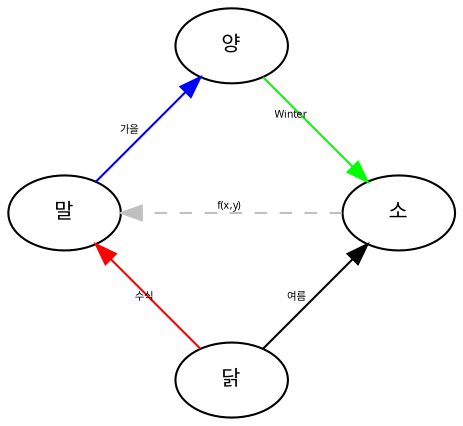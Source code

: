 digraph {
	node [fontname=NanumMyeongjo fontsize=10.0]
	edge [fontname="gulim.ttc" fontsize=5.0]
	layout=circo
	"닭"
	"말"
	"소"
	"양"
	"닭" -> "말" [label="수식" color=red]
	"말" -> "양" [label="가을" color=blue]
	"양" -> "소" [label=Winter color=green]
	"닭" -> "소" [label="여름" color=black]
	"소" -> "말" [label="f(x,y)" color=gray style=dashed]
}
